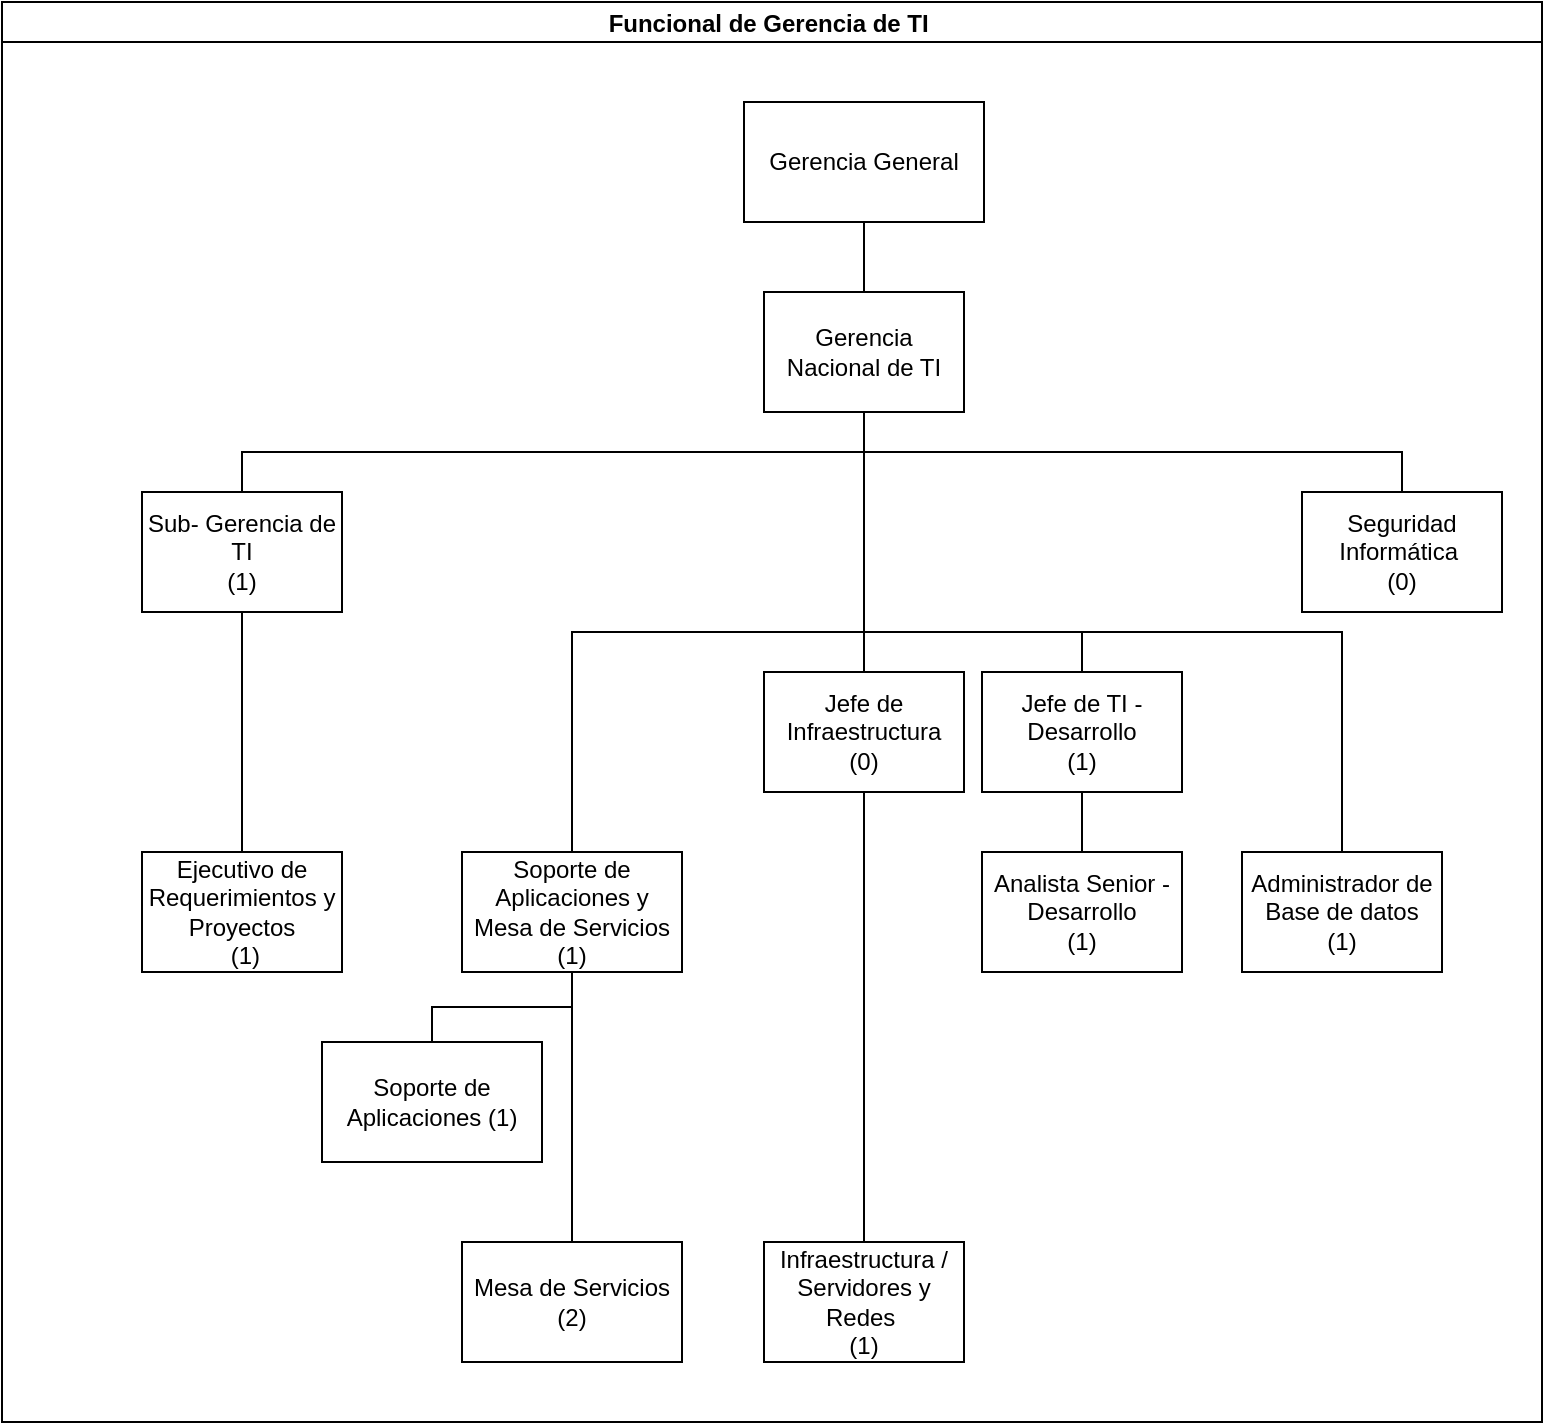 <mxfile version="15.2.9" type="github">
  <diagram id="prtHgNgQTEPvFCAcTncT" name="Page-1">
    <mxGraphModel dx="651" dy="557" grid="1" gridSize="10" guides="1" tooltips="1" connect="1" arrows="1" fold="1" page="1" pageScale="1" pageWidth="827" pageHeight="1169" math="0" shadow="0">
      <root>
        <mxCell id="0" />
        <mxCell id="1" parent="0" />
        <mxCell id="wMbov_LMjufBeD3c2Yzf-22" value="Funcional de Gerencia de TI " style="swimlane;startSize=20;horizontal=1;containerType=tree;newEdgeStyle={&quot;edgeStyle&quot;:&quot;elbowEdgeStyle&quot;,&quot;startArrow&quot;:&quot;none&quot;,&quot;endArrow&quot;:&quot;none&quot;};" vertex="1" parent="1">
          <mxGeometry x="50" y="410" width="770" height="710" as="geometry" />
        </mxCell>
        <mxCell id="wMbov_LMjufBeD3c2Yzf-23" value="" style="edgeStyle=elbowEdgeStyle;elbow=vertical;startArrow=none;endArrow=none;rounded=0;" edge="1" parent="wMbov_LMjufBeD3c2Yzf-22" source="wMbov_LMjufBeD3c2Yzf-25" target="wMbov_LMjufBeD3c2Yzf-26">
          <mxGeometry relative="1" as="geometry" />
        </mxCell>
        <UserObject label="Gerencia General" treeRoot="1" id="wMbov_LMjufBeD3c2Yzf-25">
          <mxCell style="whiteSpace=wrap;html=1;align=center;treeFolding=1;treeMoving=1;newEdgeStyle={&quot;edgeStyle&quot;:&quot;elbowEdgeStyle&quot;,&quot;startArrow&quot;:&quot;none&quot;,&quot;endArrow&quot;:&quot;none&quot;};" vertex="1" parent="wMbov_LMjufBeD3c2Yzf-22">
            <mxGeometry x="371" y="50" width="120" height="60" as="geometry" />
          </mxCell>
        </UserObject>
        <mxCell id="wMbov_LMjufBeD3c2Yzf-26" value="Gerencia Nacional de TI" style="whiteSpace=wrap;html=1;align=center;verticalAlign=middle;treeFolding=1;treeMoving=1;newEdgeStyle={&quot;edgeStyle&quot;:&quot;elbowEdgeStyle&quot;,&quot;startArrow&quot;:&quot;none&quot;,&quot;endArrow&quot;:&quot;none&quot;};" vertex="1" parent="wMbov_LMjufBeD3c2Yzf-22">
          <mxGeometry x="381" y="145" width="100" height="60" as="geometry" />
        </mxCell>
        <mxCell id="wMbov_LMjufBeD3c2Yzf-49" value="" style="edgeStyle=elbowEdgeStyle;elbow=vertical;startArrow=none;endArrow=none;rounded=0;" edge="1" target="wMbov_LMjufBeD3c2Yzf-50" source="wMbov_LMjufBeD3c2Yzf-26" parent="wMbov_LMjufBeD3c2Yzf-22">
          <mxGeometry relative="1" as="geometry">
            <mxPoint x="440" y="195" as="sourcePoint" />
          </mxGeometry>
        </mxCell>
        <mxCell id="wMbov_LMjufBeD3c2Yzf-50" value="Sub- Gerencia de TI&lt;br&gt;(1)" style="whiteSpace=wrap;html=1;align=center;verticalAlign=middle;treeFolding=1;treeMoving=1;newEdgeStyle={&quot;edgeStyle&quot;:&quot;elbowEdgeStyle&quot;,&quot;startArrow&quot;:&quot;none&quot;,&quot;endArrow&quot;:&quot;none&quot;};" vertex="1" parent="wMbov_LMjufBeD3c2Yzf-22">
          <mxGeometry x="70" y="245" width="100" height="60" as="geometry" />
        </mxCell>
        <mxCell id="wMbov_LMjufBeD3c2Yzf-51" value="" style="edgeStyle=elbowEdgeStyle;elbow=vertical;startArrow=none;endArrow=none;rounded=0;" edge="1" target="wMbov_LMjufBeD3c2Yzf-52" source="wMbov_LMjufBeD3c2Yzf-26" parent="wMbov_LMjufBeD3c2Yzf-22">
          <mxGeometry relative="1" as="geometry">
            <mxPoint x="440" y="295" as="sourcePoint" />
          </mxGeometry>
        </mxCell>
        <mxCell id="wMbov_LMjufBeD3c2Yzf-52" value="Seguridad Informática&amp;nbsp;&lt;br&gt;(0)" style="whiteSpace=wrap;html=1;align=center;verticalAlign=middle;treeFolding=1;treeMoving=1;newEdgeStyle={&quot;edgeStyle&quot;:&quot;elbowEdgeStyle&quot;,&quot;startArrow&quot;:&quot;none&quot;,&quot;endArrow&quot;:&quot;none&quot;};" vertex="1" parent="wMbov_LMjufBeD3c2Yzf-22">
          <mxGeometry x="650" y="245" width="100" height="60" as="geometry" />
        </mxCell>
        <mxCell id="wMbov_LMjufBeD3c2Yzf-53" value="" style="edgeStyle=elbowEdgeStyle;elbow=vertical;startArrow=none;endArrow=none;rounded=0;" edge="1" target="wMbov_LMjufBeD3c2Yzf-54" source="wMbov_LMjufBeD3c2Yzf-26" parent="wMbov_LMjufBeD3c2Yzf-22">
          <mxGeometry relative="1" as="geometry">
            <mxPoint x="410" y="195" as="sourcePoint" />
          </mxGeometry>
        </mxCell>
        <mxCell id="wMbov_LMjufBeD3c2Yzf-54" value="Jefe de Infraestructura&lt;br&gt;(0)" style="whiteSpace=wrap;html=1;align=center;verticalAlign=middle;treeFolding=1;treeMoving=1;newEdgeStyle={&quot;edgeStyle&quot;:&quot;elbowEdgeStyle&quot;,&quot;startArrow&quot;:&quot;none&quot;,&quot;endArrow&quot;:&quot;none&quot;};" vertex="1" parent="wMbov_LMjufBeD3c2Yzf-22">
          <mxGeometry x="381" y="335" width="100" height="60" as="geometry" />
        </mxCell>
        <mxCell id="wMbov_LMjufBeD3c2Yzf-56" value="Jefe de TI - Desarrollo&lt;br&gt;(1)" style="whiteSpace=wrap;html=1;align=center;verticalAlign=middle;treeFolding=1;treeMoving=1;newEdgeStyle={&quot;edgeStyle&quot;:&quot;elbowEdgeStyle&quot;,&quot;startArrow&quot;:&quot;none&quot;,&quot;endArrow&quot;:&quot;none&quot;};" vertex="1" parent="wMbov_LMjufBeD3c2Yzf-22">
          <mxGeometry x="490" y="335" width="100" height="60" as="geometry" />
        </mxCell>
        <mxCell id="wMbov_LMjufBeD3c2Yzf-55" value="" style="edgeStyle=elbowEdgeStyle;elbow=vertical;startArrow=none;endArrow=none;rounded=0;entryX=0.5;entryY=0;entryDx=0;entryDy=0;" edge="1" target="wMbov_LMjufBeD3c2Yzf-56" source="wMbov_LMjufBeD3c2Yzf-26" parent="wMbov_LMjufBeD3c2Yzf-22">
          <mxGeometry relative="1" as="geometry">
            <mxPoint x="410" y="195" as="sourcePoint" />
            <mxPoint x="580" y="325" as="targetPoint" />
            <Array as="points">
              <mxPoint x="431" y="315" />
              <mxPoint x="460" y="315" />
            </Array>
          </mxGeometry>
        </mxCell>
        <mxCell id="wMbov_LMjufBeD3c2Yzf-59" value="" style="edgeStyle=elbowEdgeStyle;elbow=vertical;startArrow=none;endArrow=none;rounded=0;entryX=0.5;entryY=0;entryDx=0;entryDy=0;" edge="1" target="wMbov_LMjufBeD3c2Yzf-60" source="wMbov_LMjufBeD3c2Yzf-26" parent="wMbov_LMjufBeD3c2Yzf-22">
          <mxGeometry relative="1" as="geometry">
            <mxPoint x="410" y="295" as="sourcePoint" />
            <mxPoint x="580" y="325" as="targetPoint" />
            <Array as="points">
              <mxPoint x="510" y="315" />
              <mxPoint x="510" y="405" />
            </Array>
          </mxGeometry>
        </mxCell>
        <mxCell id="wMbov_LMjufBeD3c2Yzf-60" value="Administrador de Base de datos&lt;br&gt;(1)" style="whiteSpace=wrap;html=1;align=center;verticalAlign=middle;treeFolding=1;treeMoving=1;newEdgeStyle={&quot;edgeStyle&quot;:&quot;elbowEdgeStyle&quot;,&quot;startArrow&quot;:&quot;none&quot;,&quot;endArrow&quot;:&quot;none&quot;};" vertex="1" parent="wMbov_LMjufBeD3c2Yzf-22">
          <mxGeometry x="620" y="425" width="100" height="60" as="geometry" />
        </mxCell>
        <mxCell id="wMbov_LMjufBeD3c2Yzf-61" value="" style="edgeStyle=elbowEdgeStyle;elbow=vertical;startArrow=none;endArrow=none;rounded=0;entryX=0.5;entryY=0;entryDx=0;entryDy=0;exitX=0.5;exitY=1;exitDx=0;exitDy=0;" edge="1" target="wMbov_LMjufBeD3c2Yzf-62" source="wMbov_LMjufBeD3c2Yzf-56" parent="wMbov_LMjufBeD3c2Yzf-22">
          <mxGeometry relative="1" as="geometry">
            <mxPoint x="406" y="295" as="sourcePoint" />
            <mxPoint x="596" y="325" as="targetPoint" />
            <Array as="points">
              <mxPoint x="506" y="405" />
            </Array>
          </mxGeometry>
        </mxCell>
        <mxCell id="wMbov_LMjufBeD3c2Yzf-62" value="Analista Senior - Desarrollo&lt;br&gt;(1)" style="whiteSpace=wrap;html=1;align=center;verticalAlign=middle;treeFolding=1;treeMoving=1;newEdgeStyle={&quot;edgeStyle&quot;:&quot;elbowEdgeStyle&quot;,&quot;startArrow&quot;:&quot;none&quot;,&quot;endArrow&quot;:&quot;none&quot;};" vertex="1" parent="wMbov_LMjufBeD3c2Yzf-22">
          <mxGeometry x="490" y="425" width="100" height="60" as="geometry" />
        </mxCell>
        <mxCell id="wMbov_LMjufBeD3c2Yzf-63" value="" style="edgeStyle=elbowEdgeStyle;elbow=vertical;startArrow=none;endArrow=none;rounded=0;" edge="1" target="wMbov_LMjufBeD3c2Yzf-64" source="wMbov_LMjufBeD3c2Yzf-50" parent="wMbov_LMjufBeD3c2Yzf-22">
          <mxGeometry relative="1" as="geometry">
            <mxPoint x="380" y="295" as="sourcePoint" />
          </mxGeometry>
        </mxCell>
        <mxCell id="wMbov_LMjufBeD3c2Yzf-64" value="Ejecutivo de Requerimientos y Proyectos&lt;br&gt;&amp;nbsp;(1)" style="whiteSpace=wrap;html=1;align=center;verticalAlign=middle;treeFolding=1;treeMoving=1;newEdgeStyle={&quot;edgeStyle&quot;:&quot;elbowEdgeStyle&quot;,&quot;startArrow&quot;:&quot;none&quot;,&quot;endArrow&quot;:&quot;none&quot;};" vertex="1" parent="wMbov_LMjufBeD3c2Yzf-22">
          <mxGeometry x="70" y="425" width="100" height="60" as="geometry" />
        </mxCell>
        <mxCell id="wMbov_LMjufBeD3c2Yzf-65" value="" style="edgeStyle=elbowEdgeStyle;elbow=vertical;startArrow=none;endArrow=none;rounded=0;" edge="1" target="wMbov_LMjufBeD3c2Yzf-66" source="wMbov_LMjufBeD3c2Yzf-26" parent="wMbov_LMjufBeD3c2Yzf-22">
          <mxGeometry relative="1" as="geometry">
            <mxPoint x="380" y="385" as="sourcePoint" />
          </mxGeometry>
        </mxCell>
        <mxCell id="wMbov_LMjufBeD3c2Yzf-66" value="Soporte de Aplicaciones y Mesa de Servicios&lt;br&gt;(1)" style="whiteSpace=wrap;html=1;align=center;verticalAlign=middle;treeFolding=1;treeMoving=1;newEdgeStyle={&quot;edgeStyle&quot;:&quot;elbowEdgeStyle&quot;,&quot;startArrow&quot;:&quot;none&quot;,&quot;endArrow&quot;:&quot;none&quot;};" vertex="1" parent="wMbov_LMjufBeD3c2Yzf-22">
          <mxGeometry x="230" y="425" width="110" height="60" as="geometry" />
        </mxCell>
        <mxCell id="wMbov_LMjufBeD3c2Yzf-67" value="" style="edgeStyle=elbowEdgeStyle;elbow=vertical;startArrow=none;endArrow=none;rounded=0;" edge="1" target="wMbov_LMjufBeD3c2Yzf-68" source="wMbov_LMjufBeD3c2Yzf-66" parent="wMbov_LMjufBeD3c2Yzf-22">
          <mxGeometry relative="1" as="geometry">
            <mxPoint x="404" y="485" as="sourcePoint" />
          </mxGeometry>
        </mxCell>
        <mxCell id="wMbov_LMjufBeD3c2Yzf-68" value="Soporte de Aplicaciones (1)" style="whiteSpace=wrap;html=1;align=center;verticalAlign=middle;treeFolding=1;treeMoving=1;newEdgeStyle={&quot;edgeStyle&quot;:&quot;elbowEdgeStyle&quot;,&quot;startArrow&quot;:&quot;none&quot;,&quot;endArrow&quot;:&quot;none&quot;};" vertex="1" parent="wMbov_LMjufBeD3c2Yzf-22">
          <mxGeometry x="160" y="520" width="110" height="60" as="geometry" />
        </mxCell>
        <mxCell id="wMbov_LMjufBeD3c2Yzf-69" value="" style="edgeStyle=elbowEdgeStyle;elbow=vertical;startArrow=none;endArrow=none;rounded=0;" edge="1" target="wMbov_LMjufBeD3c2Yzf-70" source="wMbov_LMjufBeD3c2Yzf-66" parent="wMbov_LMjufBeD3c2Yzf-22">
          <mxGeometry relative="1" as="geometry">
            <mxPoint x="339" y="765" as="sourcePoint" />
          </mxGeometry>
        </mxCell>
        <mxCell id="wMbov_LMjufBeD3c2Yzf-70" value="Mesa de Servicios&lt;br&gt;(2)" style="whiteSpace=wrap;html=1;align=center;verticalAlign=middle;treeFolding=1;treeMoving=1;newEdgeStyle={&quot;edgeStyle&quot;:&quot;elbowEdgeStyle&quot;,&quot;startArrow&quot;:&quot;none&quot;,&quot;endArrow&quot;:&quot;none&quot;};" vertex="1" parent="wMbov_LMjufBeD3c2Yzf-22">
          <mxGeometry x="230" y="620" width="110" height="60" as="geometry" />
        </mxCell>
        <mxCell id="wMbov_LMjufBeD3c2Yzf-71" value="" style="edgeStyle=elbowEdgeStyle;elbow=vertical;startArrow=none;endArrow=none;rounded=0;" edge="1" target="wMbov_LMjufBeD3c2Yzf-72" source="wMbov_LMjufBeD3c2Yzf-54" parent="wMbov_LMjufBeD3c2Yzf-22">
          <mxGeometry relative="1" as="geometry">
            <mxPoint x="330" y="485" as="sourcePoint" />
          </mxGeometry>
        </mxCell>
        <mxCell id="wMbov_LMjufBeD3c2Yzf-72" value="Infraestructura / Servidores y Redes&amp;nbsp;&lt;br&gt;(1)" style="whiteSpace=wrap;html=1;align=center;verticalAlign=middle;treeFolding=1;treeMoving=1;newEdgeStyle={&quot;edgeStyle&quot;:&quot;elbowEdgeStyle&quot;,&quot;startArrow&quot;:&quot;none&quot;,&quot;endArrow&quot;:&quot;none&quot;};" vertex="1" parent="wMbov_LMjufBeD3c2Yzf-22">
          <mxGeometry x="381" y="620" width="100" height="60" as="geometry" />
        </mxCell>
      </root>
    </mxGraphModel>
  </diagram>
</mxfile>
